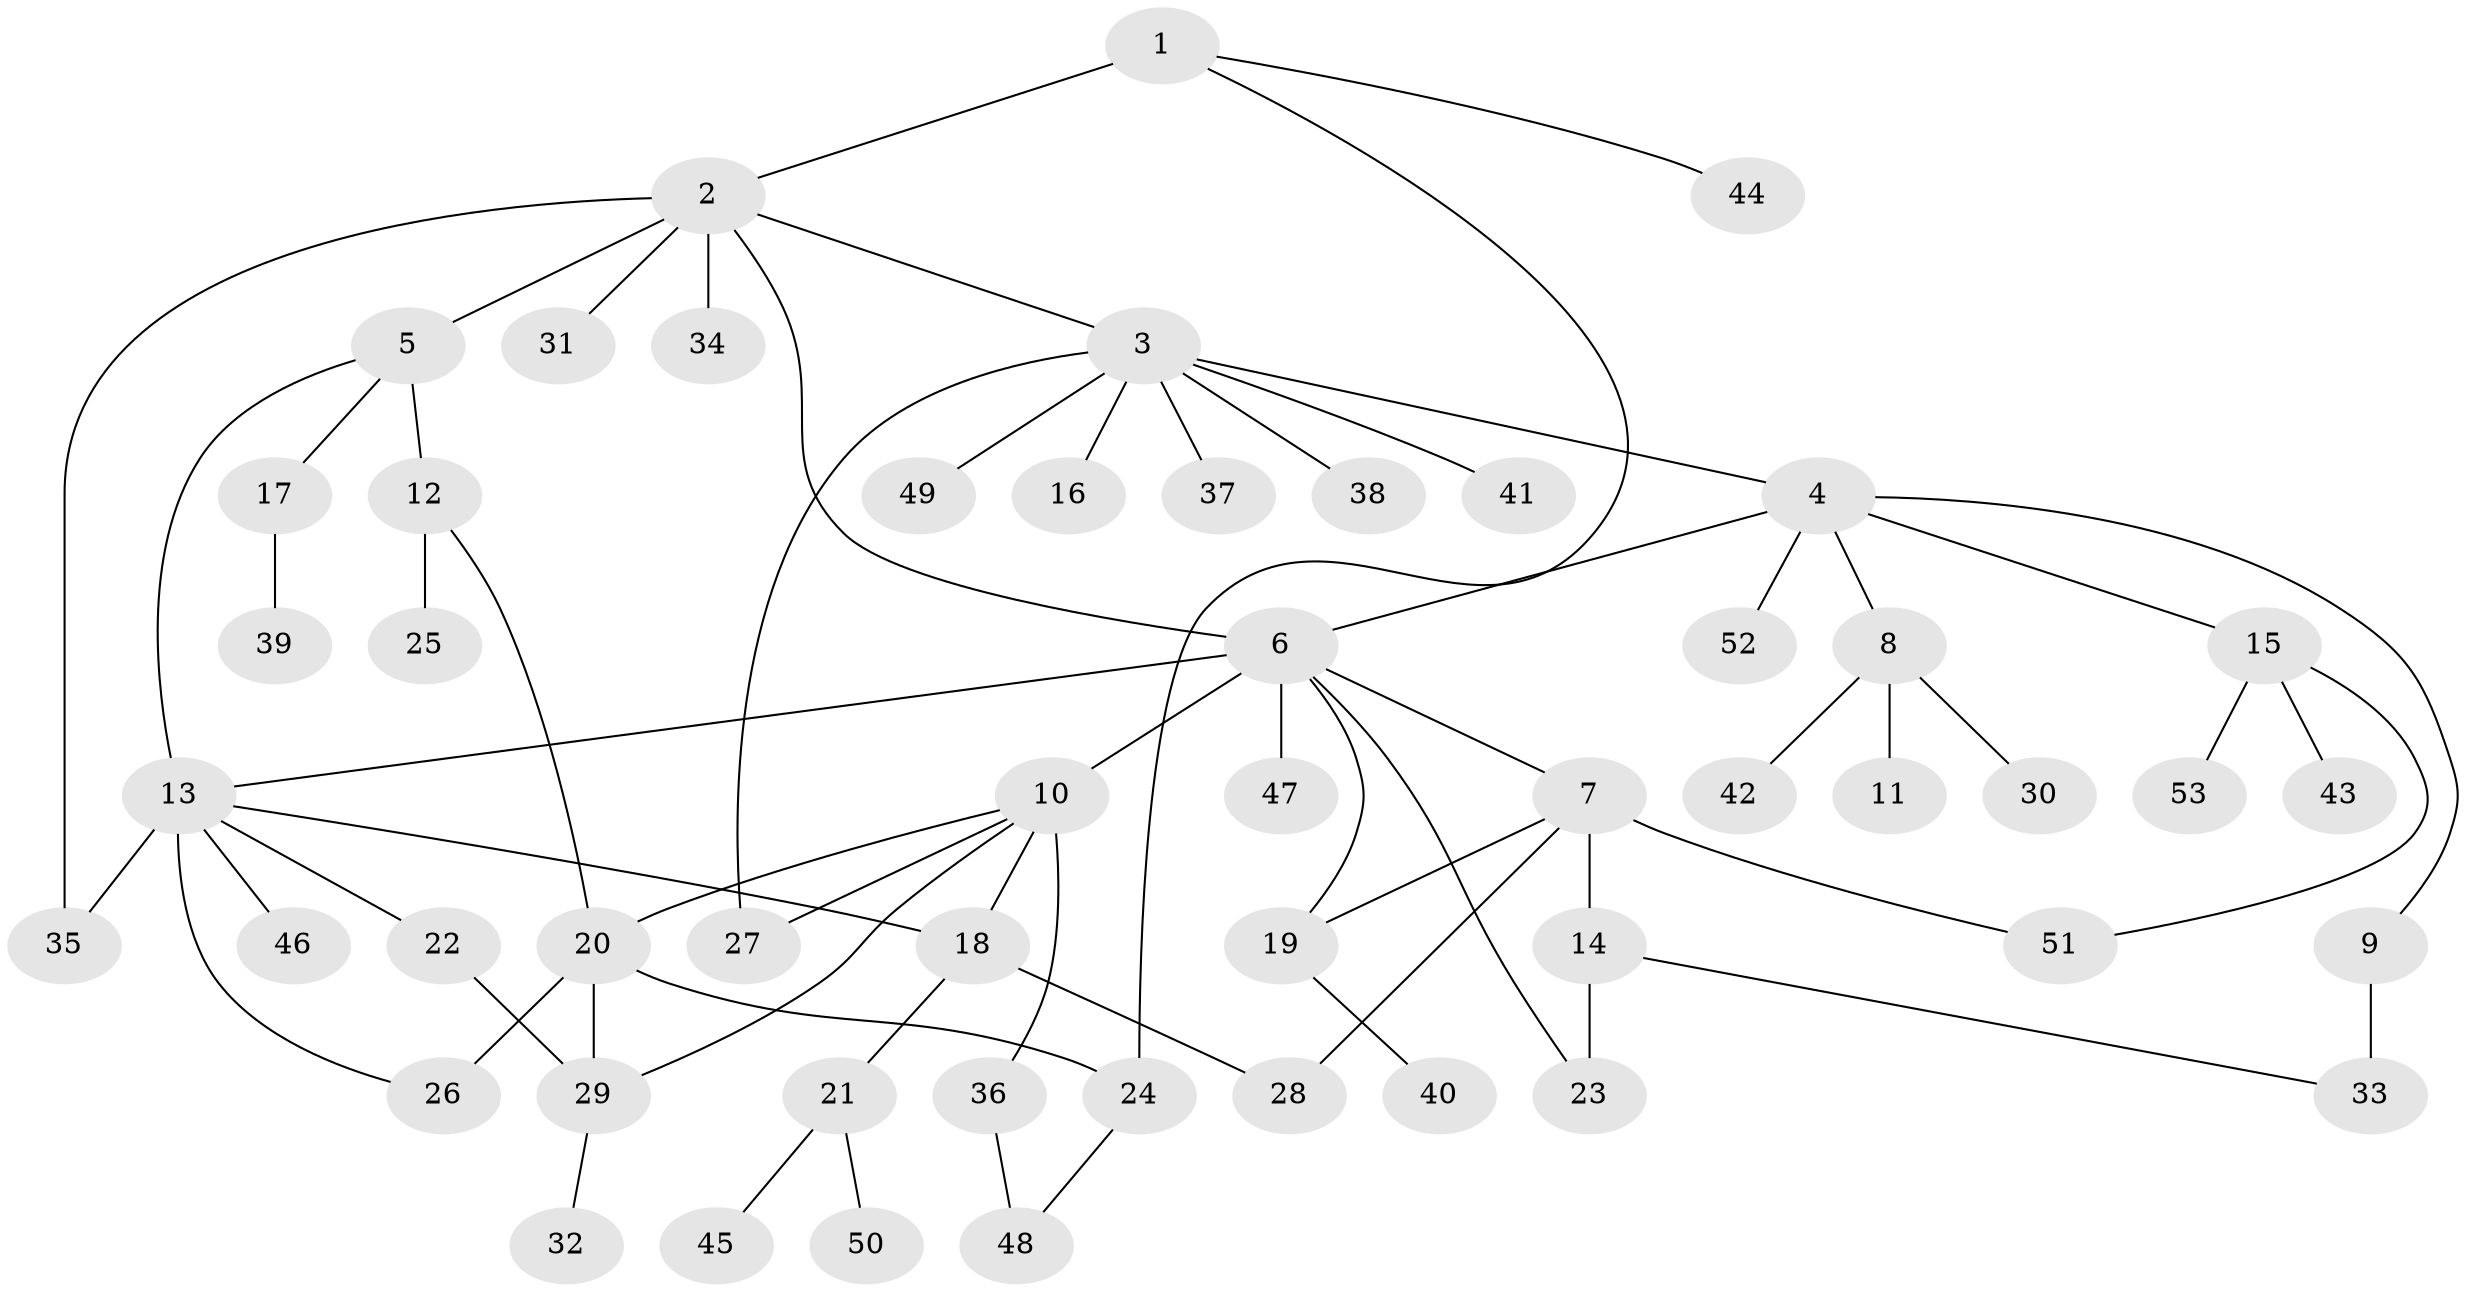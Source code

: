 // original degree distribution, {4: 0.05660377358490566, 12: 0.018867924528301886, 10: 0.009433962264150943, 7: 0.02830188679245283, 2: 0.2641509433962264, 16: 0.009433962264150943, 3: 0.02830188679245283, 5: 0.03773584905660377, 1: 0.5283018867924528, 8: 0.009433962264150943, 6: 0.009433962264150943}
// Generated by graph-tools (version 1.1) at 2025/35/03/09/25 02:35:45]
// undirected, 53 vertices, 68 edges
graph export_dot {
graph [start="1"]
  node [color=gray90,style=filled];
  1;
  2;
  3;
  4;
  5;
  6;
  7;
  8;
  9;
  10;
  11;
  12;
  13;
  14;
  15;
  16;
  17;
  18;
  19;
  20;
  21;
  22;
  23;
  24;
  25;
  26;
  27;
  28;
  29;
  30;
  31;
  32;
  33;
  34;
  35;
  36;
  37;
  38;
  39;
  40;
  41;
  42;
  43;
  44;
  45;
  46;
  47;
  48;
  49;
  50;
  51;
  52;
  53;
  1 -- 2 [weight=2.0];
  1 -- 24 [weight=1.0];
  1 -- 44 [weight=1.0];
  2 -- 3 [weight=1.0];
  2 -- 5 [weight=2.0];
  2 -- 6 [weight=1.0];
  2 -- 31 [weight=1.0];
  2 -- 34 [weight=2.0];
  2 -- 35 [weight=1.0];
  3 -- 4 [weight=1.0];
  3 -- 16 [weight=1.0];
  3 -- 27 [weight=1.0];
  3 -- 37 [weight=1.0];
  3 -- 38 [weight=1.0];
  3 -- 41 [weight=1.0];
  3 -- 49 [weight=1.0];
  4 -- 6 [weight=1.0];
  4 -- 8 [weight=1.0];
  4 -- 9 [weight=1.0];
  4 -- 15 [weight=1.0];
  4 -- 52 [weight=1.0];
  5 -- 12 [weight=4.0];
  5 -- 13 [weight=1.0];
  5 -- 17 [weight=1.0];
  6 -- 7 [weight=1.0];
  6 -- 10 [weight=8.0];
  6 -- 13 [weight=1.0];
  6 -- 19 [weight=1.0];
  6 -- 23 [weight=1.0];
  6 -- 47 [weight=1.0];
  7 -- 14 [weight=5.0];
  7 -- 19 [weight=2.0];
  7 -- 28 [weight=1.0];
  7 -- 51 [weight=1.0];
  8 -- 11 [weight=1.0];
  8 -- 30 [weight=1.0];
  8 -- 42 [weight=1.0];
  9 -- 33 [weight=2.0];
  10 -- 18 [weight=1.0];
  10 -- 20 [weight=1.0];
  10 -- 27 [weight=1.0];
  10 -- 29 [weight=1.0];
  10 -- 36 [weight=1.0];
  12 -- 20 [weight=1.0];
  12 -- 25 [weight=1.0];
  13 -- 18 [weight=1.0];
  13 -- 22 [weight=1.0];
  13 -- 26 [weight=1.0];
  13 -- 35 [weight=5.0];
  13 -- 46 [weight=1.0];
  14 -- 23 [weight=1.0];
  14 -- 33 [weight=1.0];
  15 -- 43 [weight=1.0];
  15 -- 51 [weight=1.0];
  15 -- 53 [weight=1.0];
  17 -- 39 [weight=1.0];
  18 -- 21 [weight=1.0];
  18 -- 28 [weight=1.0];
  19 -- 40 [weight=2.0];
  20 -- 24 [weight=1.0];
  20 -- 26 [weight=2.0];
  20 -- 29 [weight=1.0];
  21 -- 45 [weight=1.0];
  21 -- 50 [weight=1.0];
  22 -- 29 [weight=1.0];
  24 -- 48 [weight=1.0];
  29 -- 32 [weight=1.0];
  36 -- 48 [weight=2.0];
}
